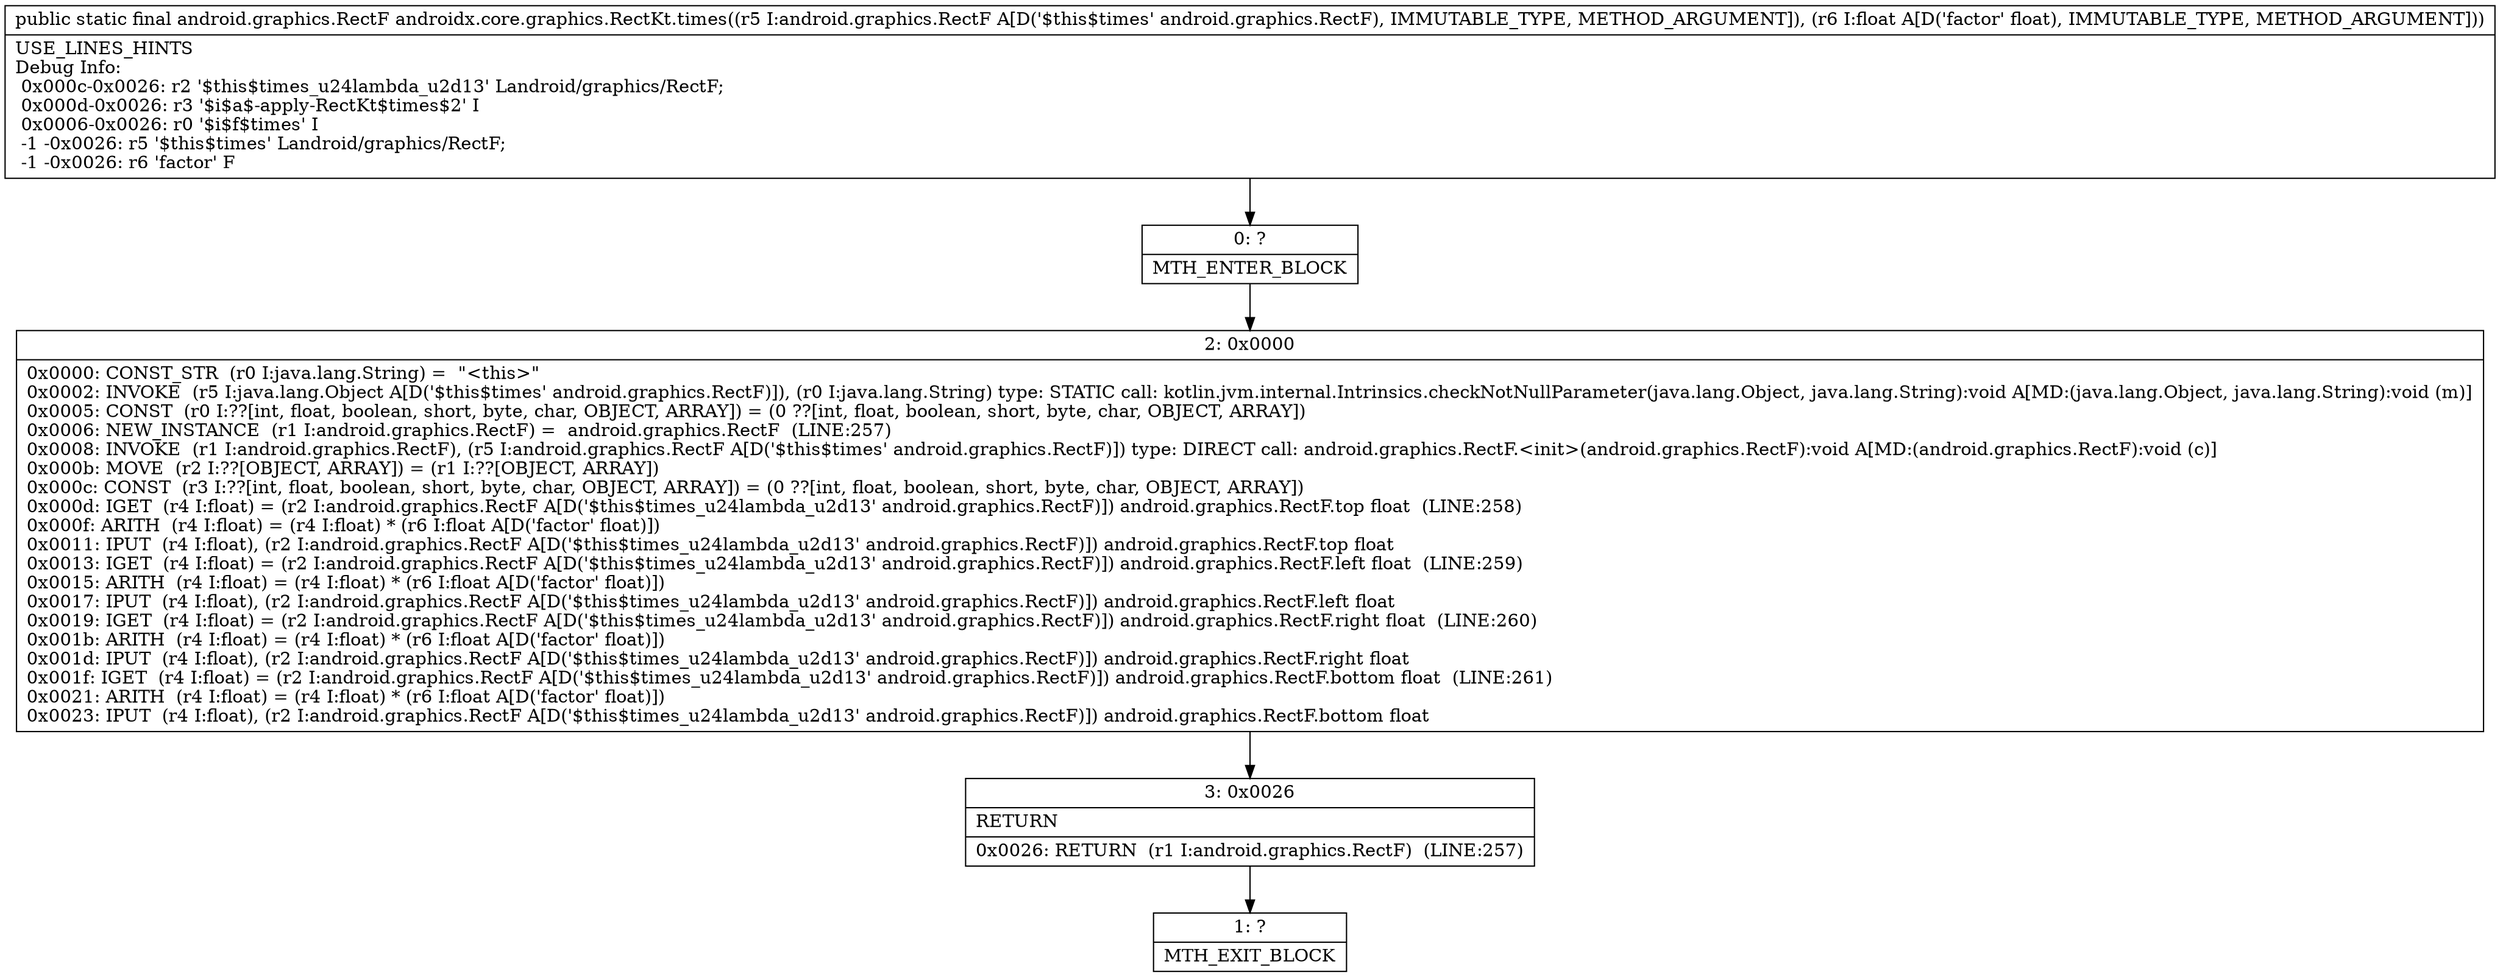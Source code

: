 digraph "CFG forandroidx.core.graphics.RectKt.times(Landroid\/graphics\/RectF;F)Landroid\/graphics\/RectF;" {
Node_0 [shape=record,label="{0\:\ ?|MTH_ENTER_BLOCK\l}"];
Node_2 [shape=record,label="{2\:\ 0x0000|0x0000: CONST_STR  (r0 I:java.lang.String) =  \"\<this\>\" \l0x0002: INVOKE  (r5 I:java.lang.Object A[D('$this$times' android.graphics.RectF)]), (r0 I:java.lang.String) type: STATIC call: kotlin.jvm.internal.Intrinsics.checkNotNullParameter(java.lang.Object, java.lang.String):void A[MD:(java.lang.Object, java.lang.String):void (m)]\l0x0005: CONST  (r0 I:??[int, float, boolean, short, byte, char, OBJECT, ARRAY]) = (0 ??[int, float, boolean, short, byte, char, OBJECT, ARRAY]) \l0x0006: NEW_INSTANCE  (r1 I:android.graphics.RectF) =  android.graphics.RectF  (LINE:257)\l0x0008: INVOKE  (r1 I:android.graphics.RectF), (r5 I:android.graphics.RectF A[D('$this$times' android.graphics.RectF)]) type: DIRECT call: android.graphics.RectF.\<init\>(android.graphics.RectF):void A[MD:(android.graphics.RectF):void (c)]\l0x000b: MOVE  (r2 I:??[OBJECT, ARRAY]) = (r1 I:??[OBJECT, ARRAY]) \l0x000c: CONST  (r3 I:??[int, float, boolean, short, byte, char, OBJECT, ARRAY]) = (0 ??[int, float, boolean, short, byte, char, OBJECT, ARRAY]) \l0x000d: IGET  (r4 I:float) = (r2 I:android.graphics.RectF A[D('$this$times_u24lambda_u2d13' android.graphics.RectF)]) android.graphics.RectF.top float  (LINE:258)\l0x000f: ARITH  (r4 I:float) = (r4 I:float) * (r6 I:float A[D('factor' float)]) \l0x0011: IPUT  (r4 I:float), (r2 I:android.graphics.RectF A[D('$this$times_u24lambda_u2d13' android.graphics.RectF)]) android.graphics.RectF.top float \l0x0013: IGET  (r4 I:float) = (r2 I:android.graphics.RectF A[D('$this$times_u24lambda_u2d13' android.graphics.RectF)]) android.graphics.RectF.left float  (LINE:259)\l0x0015: ARITH  (r4 I:float) = (r4 I:float) * (r6 I:float A[D('factor' float)]) \l0x0017: IPUT  (r4 I:float), (r2 I:android.graphics.RectF A[D('$this$times_u24lambda_u2d13' android.graphics.RectF)]) android.graphics.RectF.left float \l0x0019: IGET  (r4 I:float) = (r2 I:android.graphics.RectF A[D('$this$times_u24lambda_u2d13' android.graphics.RectF)]) android.graphics.RectF.right float  (LINE:260)\l0x001b: ARITH  (r4 I:float) = (r4 I:float) * (r6 I:float A[D('factor' float)]) \l0x001d: IPUT  (r4 I:float), (r2 I:android.graphics.RectF A[D('$this$times_u24lambda_u2d13' android.graphics.RectF)]) android.graphics.RectF.right float \l0x001f: IGET  (r4 I:float) = (r2 I:android.graphics.RectF A[D('$this$times_u24lambda_u2d13' android.graphics.RectF)]) android.graphics.RectF.bottom float  (LINE:261)\l0x0021: ARITH  (r4 I:float) = (r4 I:float) * (r6 I:float A[D('factor' float)]) \l0x0023: IPUT  (r4 I:float), (r2 I:android.graphics.RectF A[D('$this$times_u24lambda_u2d13' android.graphics.RectF)]) android.graphics.RectF.bottom float \l}"];
Node_3 [shape=record,label="{3\:\ 0x0026|RETURN\l|0x0026: RETURN  (r1 I:android.graphics.RectF)  (LINE:257)\l}"];
Node_1 [shape=record,label="{1\:\ ?|MTH_EXIT_BLOCK\l}"];
MethodNode[shape=record,label="{public static final android.graphics.RectF androidx.core.graphics.RectKt.times((r5 I:android.graphics.RectF A[D('$this$times' android.graphics.RectF), IMMUTABLE_TYPE, METHOD_ARGUMENT]), (r6 I:float A[D('factor' float), IMMUTABLE_TYPE, METHOD_ARGUMENT]))  | USE_LINES_HINTS\lDebug Info:\l  0x000c\-0x0026: r2 '$this$times_u24lambda_u2d13' Landroid\/graphics\/RectF;\l  0x000d\-0x0026: r3 '$i$a$\-apply\-RectKt$times$2' I\l  0x0006\-0x0026: r0 '$i$f$times' I\l  \-1 \-0x0026: r5 '$this$times' Landroid\/graphics\/RectF;\l  \-1 \-0x0026: r6 'factor' F\l}"];
MethodNode -> Node_0;Node_0 -> Node_2;
Node_2 -> Node_3;
Node_3 -> Node_1;
}


